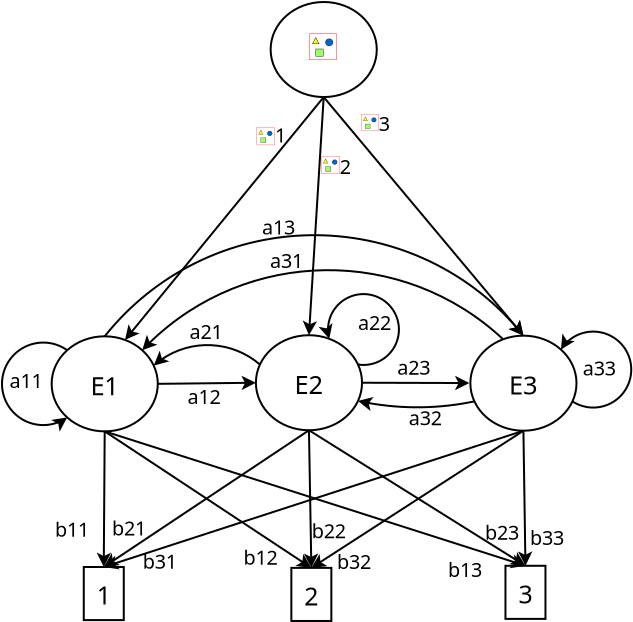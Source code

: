 <?xml version="1.0" encoding="UTF-8"?>
<dia:diagram xmlns:dia="http://www.lysator.liu.se/~alla/dia/">
  <dia:layer name="Background" visible="true" active="true">
    <dia:object type="Flowchart - Ellipse" version="0" id="O0">
      <dia:attribute name="obj_pos">
        <dia:point val="18.387,8.741"/>
      </dia:attribute>
      <dia:attribute name="obj_bb">
        <dia:rectangle val="18.337,8.691;23.744,13.544"/>
      </dia:attribute>
      <dia:attribute name="elem_corner">
        <dia:point val="18.387,8.741"/>
      </dia:attribute>
      <dia:attribute name="elem_width">
        <dia:real val="5.307"/>
      </dia:attribute>
      <dia:attribute name="elem_height">
        <dia:real val="4.753"/>
      </dia:attribute>
      <dia:attribute name="border_width">
        <dia:real val="0.1"/>
      </dia:attribute>
      <dia:attribute name="show_background">
        <dia:boolean val="true"/>
      </dia:attribute>
      <dia:attribute name="padding">
        <dia:real val="0.354"/>
      </dia:attribute>
      <dia:attribute name="text">
        <dia:composite type="text">
          <dia:attribute name="string">
            <dia:string>#E1#</dia:string>
          </dia:attribute>
          <dia:attribute name="font">
            <dia:font family="sans" style="0" name="Helvetica"/>
          </dia:attribute>
          <dia:attribute name="height">
            <dia:real val="1.59"/>
          </dia:attribute>
          <dia:attribute name="pos">
            <dia:point val="21.04,11.505"/>
          </dia:attribute>
          <dia:attribute name="color">
            <dia:color val="#000000"/>
          </dia:attribute>
          <dia:attribute name="alignment">
            <dia:enum val="1"/>
          </dia:attribute>
        </dia:composite>
      </dia:attribute>
    </dia:object>
    <dia:object type="Flowchart - Ellipse" version="0" id="O1">
      <dia:attribute name="obj_pos">
        <dia:point val="28.6,8.686"/>
      </dia:attribute>
      <dia:attribute name="obj_bb">
        <dia:rectangle val="28.55,8.636;33.957,13.489"/>
      </dia:attribute>
      <dia:attribute name="elem_corner">
        <dia:point val="28.6,8.686"/>
      </dia:attribute>
      <dia:attribute name="elem_width">
        <dia:real val="5.307"/>
      </dia:attribute>
      <dia:attribute name="elem_height">
        <dia:real val="4.753"/>
      </dia:attribute>
      <dia:attribute name="border_width">
        <dia:real val="0.1"/>
      </dia:attribute>
      <dia:attribute name="show_background">
        <dia:boolean val="true"/>
      </dia:attribute>
      <dia:attribute name="padding">
        <dia:real val="0.354"/>
      </dia:attribute>
      <dia:attribute name="text">
        <dia:composite type="text">
          <dia:attribute name="string">
            <dia:string>#E2#</dia:string>
          </dia:attribute>
          <dia:attribute name="font">
            <dia:font family="sans" style="0" name="Helvetica"/>
          </dia:attribute>
          <dia:attribute name="height">
            <dia:real val="1.59"/>
          </dia:attribute>
          <dia:attribute name="pos">
            <dia:point val="31.253,11.45"/>
          </dia:attribute>
          <dia:attribute name="color">
            <dia:color val="#000000"/>
          </dia:attribute>
          <dia:attribute name="alignment">
            <dia:enum val="1"/>
          </dia:attribute>
        </dia:composite>
      </dia:attribute>
    </dia:object>
    <dia:object type="Flowchart - Ellipse" version="0" id="O2">
      <dia:attribute name="obj_pos">
        <dia:point val="39.323,8.709"/>
      </dia:attribute>
      <dia:attribute name="obj_bb">
        <dia:rectangle val="39.273,8.659;44.68,13.512"/>
      </dia:attribute>
      <dia:attribute name="elem_corner">
        <dia:point val="39.323,8.709"/>
      </dia:attribute>
      <dia:attribute name="elem_width">
        <dia:real val="5.307"/>
      </dia:attribute>
      <dia:attribute name="elem_height">
        <dia:real val="4.753"/>
      </dia:attribute>
      <dia:attribute name="border_width">
        <dia:real val="0.1"/>
      </dia:attribute>
      <dia:attribute name="show_background">
        <dia:boolean val="true"/>
      </dia:attribute>
      <dia:attribute name="padding">
        <dia:real val="0.354"/>
      </dia:attribute>
      <dia:attribute name="text">
        <dia:composite type="text">
          <dia:attribute name="string">
            <dia:string>#E3#</dia:string>
          </dia:attribute>
          <dia:attribute name="font">
            <dia:font family="sans" style="0" name="Helvetica"/>
          </dia:attribute>
          <dia:attribute name="height">
            <dia:real val="1.59"/>
          </dia:attribute>
          <dia:attribute name="pos">
            <dia:point val="41.976,11.473"/>
          </dia:attribute>
          <dia:attribute name="color">
            <dia:color val="#000000"/>
          </dia:attribute>
          <dia:attribute name="alignment">
            <dia:enum val="1"/>
          </dia:attribute>
        </dia:composite>
      </dia:attribute>
    </dia:object>
    <dia:object type="Standard - Line" version="0" id="O3">
      <dia:attribute name="obj_pos">
        <dia:point val="23.694,11.118"/>
      </dia:attribute>
      <dia:attribute name="obj_bb">
        <dia:rectangle val="23.643,10.708;28.712,11.431"/>
      </dia:attribute>
      <dia:attribute name="conn_endpoints">
        <dia:point val="23.694,11.118"/>
        <dia:point val="28.6,11.063"/>
      </dia:attribute>
      <dia:attribute name="numcp">
        <dia:int val="1"/>
      </dia:attribute>
      <dia:attribute name="end_arrow">
        <dia:enum val="22"/>
      </dia:attribute>
      <dia:attribute name="end_arrow_length">
        <dia:real val="0.5"/>
      </dia:attribute>
      <dia:attribute name="end_arrow_width">
        <dia:real val="0.5"/>
      </dia:attribute>
      <dia:connections>
        <dia:connection handle="0" to="O0" connection="0"/>
        <dia:connection handle="1" to="O1" connection="8"/>
      </dia:connections>
    </dia:object>
    <dia:object type="Standard - Line" version="0" id="O4">
      <dia:attribute name="obj_pos">
        <dia:point val="33.907,11.063"/>
      </dia:attribute>
      <dia:attribute name="obj_bb">
        <dia:rectangle val="33.857,10.714;39.385,11.438"/>
      </dia:attribute>
      <dia:attribute name="conn_endpoints">
        <dia:point val="33.907,11.063"/>
        <dia:point val="39.273,11.078"/>
      </dia:attribute>
      <dia:attribute name="numcp">
        <dia:int val="1"/>
      </dia:attribute>
      <dia:attribute name="end_arrow">
        <dia:enum val="22"/>
      </dia:attribute>
      <dia:attribute name="end_arrow_length">
        <dia:real val="0.5"/>
      </dia:attribute>
      <dia:attribute name="end_arrow_width">
        <dia:real val="0.5"/>
      </dia:attribute>
      <dia:connections>
        <dia:connection handle="0" to="O1" connection="0"/>
        <dia:connection handle="1" to="O2" connection="16"/>
      </dia:connections>
    </dia:object>
    <dia:object type="Standard - Arc" version="0" id="O5">
      <dia:attribute name="obj_pos">
        <dia:point val="19.164,9.437"/>
      </dia:attribute>
      <dia:attribute name="obj_bb">
        <dia:rectangle val="15.855,9.005;19.214,13.513"/>
      </dia:attribute>
      <dia:attribute name="conn_endpoints">
        <dia:point val="19.164,9.437"/>
        <dia:point val="19.164,12.798"/>
      </dia:attribute>
      <dia:attribute name="curve_distance">
        <dia:real val="3.259"/>
      </dia:attribute>
      <dia:attribute name="end_arrow">
        <dia:enum val="22"/>
      </dia:attribute>
      <dia:attribute name="end_arrow_length">
        <dia:real val="0.5"/>
      </dia:attribute>
      <dia:attribute name="end_arrow_width">
        <dia:real val="0.5"/>
      </dia:attribute>
      <dia:connections>
        <dia:connection handle="0" to="O0" connection="6"/>
        <dia:connection handle="1" to="O0" connection="10"/>
      </dia:connections>
    </dia:object>
    <dia:object type="Standard - Arc" version="0" id="O6">
      <dia:attribute name="obj_pos">
        <dia:point val="33.705,10.153"/>
      </dia:attribute>
      <dia:attribute name="obj_bb">
        <dia:rectangle val="31.73,6.581;35.801,10.225"/>
      </dia:attribute>
      <dia:attribute name="conn_endpoints">
        <dia:point val="33.705,10.153"/>
        <dia:point val="32.269,8.867"/>
      </dia:attribute>
      <dia:attribute name="curve_distance">
        <dia:real val="3.259"/>
      </dia:attribute>
      <dia:attribute name="end_arrow">
        <dia:enum val="22"/>
      </dia:attribute>
      <dia:attribute name="end_arrow_length">
        <dia:real val="0.5"/>
      </dia:attribute>
      <dia:attribute name="end_arrow_width">
        <dia:real val="0.5"/>
      </dia:attribute>
      <dia:connections>
        <dia:connection handle="0" to="O1" connection="1"/>
        <dia:connection handle="1" to="O1" connection="3"/>
      </dia:connections>
    </dia:object>
    <dia:object type="Standard - Arc" version="0" id="O7">
      <dia:attribute name="obj_pos">
        <dia:point val="44.428,11.995"/>
      </dia:attribute>
      <dia:attribute name="obj_bb">
        <dia:rectangle val="43.793,8.456;47.417,12.355"/>
      </dia:attribute>
      <dia:attribute name="conn_endpoints">
        <dia:point val="44.428,11.995"/>
        <dia:point val="43.853,9.405"/>
      </dia:attribute>
      <dia:attribute name="curve_distance">
        <dia:real val="3.259"/>
      </dia:attribute>
      <dia:attribute name="end_arrow">
        <dia:enum val="22"/>
      </dia:attribute>
      <dia:attribute name="end_arrow_length">
        <dia:real val="0.5"/>
      </dia:attribute>
      <dia:attribute name="end_arrow_width">
        <dia:real val="0.5"/>
      </dia:attribute>
      <dia:connections>
        <dia:connection handle="0" to="O2" connection="15"/>
        <dia:connection handle="1" to="O2" connection="2"/>
      </dia:connections>
    </dia:object>
    <dia:object type="Flowchart - Box" version="0" id="O8">
      <dia:attribute name="obj_pos">
        <dia:point val="19.993,20.276"/>
      </dia:attribute>
      <dia:attribute name="obj_bb">
        <dia:rectangle val="19.943,20.226;22.043,22.98"/>
      </dia:attribute>
      <dia:attribute name="elem_corner">
        <dia:point val="19.993,20.276"/>
      </dia:attribute>
      <dia:attribute name="elem_width">
        <dia:real val="2"/>
      </dia:attribute>
      <dia:attribute name="elem_height">
        <dia:real val="2.655"/>
      </dia:attribute>
      <dia:attribute name="border_width">
        <dia:real val="0.1"/>
      </dia:attribute>
      <dia:attribute name="show_background">
        <dia:boolean val="true"/>
      </dia:attribute>
      <dia:attribute name="padding">
        <dia:real val="0.5"/>
      </dia:attribute>
      <dia:attribute name="text">
        <dia:composite type="text">
          <dia:attribute name="string">
            <dia:string>#1#</dia:string>
          </dia:attribute>
          <dia:attribute name="font">
            <dia:font family="sans" style="0" name="Helvetica"/>
          </dia:attribute>
          <dia:attribute name="height">
            <dia:real val="1.555"/>
          </dia:attribute>
          <dia:attribute name="pos">
            <dia:point val="20.993,21.98"/>
          </dia:attribute>
          <dia:attribute name="color">
            <dia:color val="#000000"/>
          </dia:attribute>
          <dia:attribute name="alignment">
            <dia:enum val="1"/>
          </dia:attribute>
        </dia:composite>
      </dia:attribute>
    </dia:object>
    <dia:object type="Flowchart - Box" version="0" id="O9">
      <dia:attribute name="obj_pos">
        <dia:point val="30.373,20.32"/>
      </dia:attribute>
      <dia:attribute name="obj_bb">
        <dia:rectangle val="30.323,20.27;32.423,23.026"/>
      </dia:attribute>
      <dia:attribute name="elem_corner">
        <dia:point val="30.373,20.32"/>
      </dia:attribute>
      <dia:attribute name="elem_width">
        <dia:real val="2"/>
      </dia:attribute>
      <dia:attribute name="elem_height">
        <dia:real val="2.655"/>
      </dia:attribute>
      <dia:attribute name="border_width">
        <dia:real val="0.1"/>
      </dia:attribute>
      <dia:attribute name="show_background">
        <dia:boolean val="true"/>
      </dia:attribute>
      <dia:attribute name="padding">
        <dia:real val="0.5"/>
      </dia:attribute>
      <dia:attribute name="text">
        <dia:composite type="text">
          <dia:attribute name="string">
            <dia:string>#2#</dia:string>
          </dia:attribute>
          <dia:attribute name="font">
            <dia:font family="sans" style="0" name="Helvetica"/>
          </dia:attribute>
          <dia:attribute name="height">
            <dia:real val="1.555"/>
          </dia:attribute>
          <dia:attribute name="pos">
            <dia:point val="31.373,22.026"/>
          </dia:attribute>
          <dia:attribute name="color">
            <dia:color val="#000000"/>
          </dia:attribute>
          <dia:attribute name="alignment">
            <dia:enum val="1"/>
          </dia:attribute>
        </dia:composite>
      </dia:attribute>
    </dia:object>
    <dia:object type="Flowchart - Box" version="0" id="O10">
      <dia:attribute name="obj_pos">
        <dia:point val="41.078,20.215"/>
      </dia:attribute>
      <dia:attribute name="obj_bb">
        <dia:rectangle val="41.028,20.166;43.128,22.921"/>
      </dia:attribute>
      <dia:attribute name="elem_corner">
        <dia:point val="41.078,20.215"/>
      </dia:attribute>
      <dia:attribute name="elem_width">
        <dia:real val="2"/>
      </dia:attribute>
      <dia:attribute name="elem_height">
        <dia:real val="2.655"/>
      </dia:attribute>
      <dia:attribute name="border_width">
        <dia:real val="0.1"/>
      </dia:attribute>
      <dia:attribute name="show_background">
        <dia:boolean val="true"/>
      </dia:attribute>
      <dia:attribute name="padding">
        <dia:real val="0.5"/>
      </dia:attribute>
      <dia:attribute name="text">
        <dia:composite type="text">
          <dia:attribute name="string">
            <dia:string>#3#</dia:string>
          </dia:attribute>
          <dia:attribute name="font">
            <dia:font family="sans" style="0" name="Helvetica"/>
          </dia:attribute>
          <dia:attribute name="height">
            <dia:real val="1.555"/>
          </dia:attribute>
          <dia:attribute name="pos">
            <dia:point val="42.078,21.921"/>
          </dia:attribute>
          <dia:attribute name="color">
            <dia:color val="#000000"/>
          </dia:attribute>
          <dia:attribute name="alignment">
            <dia:enum val="1"/>
          </dia:attribute>
        </dia:composite>
      </dia:attribute>
    </dia:object>
    <dia:object type="Flowchart - Ellipse" version="0" id="O11">
      <dia:attribute name="obj_pos">
        <dia:point val="29.337,-7.974"/>
      </dia:attribute>
      <dia:attribute name="obj_bb">
        <dia:rectangle val="29.287,-8.024;34.694,-3.17"/>
      </dia:attribute>
      <dia:attribute name="elem_corner">
        <dia:point val="29.337,-7.974"/>
      </dia:attribute>
      <dia:attribute name="elem_width">
        <dia:real val="5.307"/>
      </dia:attribute>
      <dia:attribute name="elem_height">
        <dia:real val="4.753"/>
      </dia:attribute>
      <dia:attribute name="border_width">
        <dia:real val="0.1"/>
      </dia:attribute>
      <dia:attribute name="show_background">
        <dia:boolean val="true"/>
      </dia:attribute>
      <dia:attribute name="padding">
        <dia:real val="0.354"/>
      </dia:attribute>
      <dia:attribute name="text">
        <dia:composite type="text">
          <dia:attribute name="string">
            <dia:string>##</dia:string>
          </dia:attribute>
          <dia:attribute name="font">
            <dia:font family="sans" style="0" name="Helvetica"/>
          </dia:attribute>
          <dia:attribute name="height">
            <dia:real val="1.59"/>
          </dia:attribute>
          <dia:attribute name="pos">
            <dia:point val="31.99,-5.21"/>
          </dia:attribute>
          <dia:attribute name="color">
            <dia:color val="#000000"/>
          </dia:attribute>
          <dia:attribute name="alignment">
            <dia:enum val="1"/>
          </dia:attribute>
        </dia:composite>
      </dia:attribute>
    </dia:object>
    <dia:object type="Standard - Line" version="0" id="O12">
      <dia:attribute name="obj_pos">
        <dia:point val="31.99,-3.22"/>
      </dia:attribute>
      <dia:attribute name="obj_bb">
        <dia:rectangle val="21.985,-3.291;32.061,9.008"/>
      </dia:attribute>
      <dia:attribute name="conn_endpoints">
        <dia:point val="31.99,-3.22"/>
        <dia:point val="22.056,8.922"/>
      </dia:attribute>
      <dia:attribute name="numcp">
        <dia:int val="1"/>
      </dia:attribute>
      <dia:attribute name="end_arrow">
        <dia:enum val="22"/>
      </dia:attribute>
      <dia:attribute name="end_arrow_length">
        <dia:real val="0.5"/>
      </dia:attribute>
      <dia:attribute name="end_arrow_width">
        <dia:real val="0.5"/>
      </dia:attribute>
      <dia:connections>
        <dia:connection handle="0" to="O11" connection="12"/>
        <dia:connection handle="1" to="O0" connection="3"/>
      </dia:connections>
    </dia:object>
    <dia:object type="Standard - Line" version="0" id="O13">
      <dia:attribute name="obj_pos">
        <dia:point val="21.04,13.494"/>
      </dia:attribute>
      <dia:attribute name="obj_bb">
        <dia:rectangle val="20.636,13.444;21.359,20.387"/>
      </dia:attribute>
      <dia:attribute name="conn_endpoints">
        <dia:point val="21.04,13.494"/>
        <dia:point val="20.993,20.276"/>
      </dia:attribute>
      <dia:attribute name="numcp">
        <dia:int val="1"/>
      </dia:attribute>
      <dia:attribute name="end_arrow">
        <dia:enum val="22"/>
      </dia:attribute>
      <dia:attribute name="end_arrow_length">
        <dia:real val="0.5"/>
      </dia:attribute>
      <dia:attribute name="end_arrow_width">
        <dia:real val="0.5"/>
      </dia:attribute>
      <dia:connections>
        <dia:connection handle="0" to="O0" connection="12"/>
        <dia:connection handle="1" to="O8" connection="2"/>
      </dia:connections>
    </dia:object>
    <dia:object type="Standard - Line" version="0" id="O14">
      <dia:attribute name="obj_pos">
        <dia:point val="21.04,13.494"/>
      </dia:attribute>
      <dia:attribute name="obj_bb">
        <dia:rectangle val="20.971,13.425;31.466,20.39"/>
      </dia:attribute>
      <dia:attribute name="conn_endpoints">
        <dia:point val="21.04,13.494"/>
        <dia:point val="31.373,20.32"/>
      </dia:attribute>
      <dia:attribute name="numcp">
        <dia:int val="1"/>
      </dia:attribute>
      <dia:attribute name="end_arrow">
        <dia:enum val="22"/>
      </dia:attribute>
      <dia:attribute name="end_arrow_length">
        <dia:real val="0.5"/>
      </dia:attribute>
      <dia:attribute name="end_arrow_width">
        <dia:real val="0.5"/>
      </dia:attribute>
      <dia:connections>
        <dia:connection handle="0" to="O0" connection="12"/>
        <dia:connection handle="1" to="O9" connection="2"/>
      </dia:connections>
    </dia:object>
    <dia:object type="Standard - Line" version="0" id="O15">
      <dia:attribute name="obj_pos">
        <dia:point val="21.04,13.494"/>
      </dia:attribute>
      <dia:attribute name="obj_bb">
        <dia:rectangle val="20.978,13.432;42.184,20.374"/>
      </dia:attribute>
      <dia:attribute name="conn_endpoints">
        <dia:point val="21.04,13.494"/>
        <dia:point val="42.078,20.215"/>
      </dia:attribute>
      <dia:attribute name="numcp">
        <dia:int val="1"/>
      </dia:attribute>
      <dia:attribute name="end_arrow">
        <dia:enum val="22"/>
      </dia:attribute>
      <dia:attribute name="end_arrow_length">
        <dia:real val="0.5"/>
      </dia:attribute>
      <dia:attribute name="end_arrow_width">
        <dia:real val="0.5"/>
      </dia:attribute>
      <dia:connections>
        <dia:connection handle="0" to="O0" connection="12"/>
        <dia:connection handle="1" to="O10" connection="2"/>
      </dia:connections>
    </dia:object>
    <dia:object type="Standard - Text" version="1" id="O16">
      <dia:attribute name="obj_pos">
        <dia:point val="18.551,18.769"/>
      </dia:attribute>
      <dia:attribute name="obj_bb">
        <dia:rectangle val="18.551,17.849;20.438,19.004"/>
      </dia:attribute>
      <dia:attribute name="text">
        <dia:composite type="text">
          <dia:attribute name="string">
            <dia:string>#b11#</dia:string>
          </dia:attribute>
          <dia:attribute name="font">
            <dia:font family="sans" style="0" name="Helvetica"/>
          </dia:attribute>
          <dia:attribute name="height">
            <dia:real val="1.238"/>
          </dia:attribute>
          <dia:attribute name="pos">
            <dia:point val="18.551,18.769"/>
          </dia:attribute>
          <dia:attribute name="color">
            <dia:color val="#000000"/>
          </dia:attribute>
          <dia:attribute name="alignment">
            <dia:enum val="0"/>
          </dia:attribute>
        </dia:composite>
      </dia:attribute>
      <dia:attribute name="valign">
        <dia:enum val="3"/>
      </dia:attribute>
    </dia:object>
    <dia:object type="Standard - Line" version="0" id="O17">
      <dia:attribute name="obj_pos">
        <dia:point val="31.99,-3.22"/>
      </dia:attribute>
      <dia:attribute name="obj_bb">
        <dia:rectangle val="30.93,-3.273;32.043,8.798"/>
      </dia:attribute>
      <dia:attribute name="conn_endpoints">
        <dia:point val="31.99,-3.22"/>
        <dia:point val="31.253,8.686"/>
      </dia:attribute>
      <dia:attribute name="numcp">
        <dia:int val="1"/>
      </dia:attribute>
      <dia:attribute name="end_arrow">
        <dia:enum val="22"/>
      </dia:attribute>
      <dia:attribute name="end_arrow_length">
        <dia:real val="0.5"/>
      </dia:attribute>
      <dia:attribute name="end_arrow_width">
        <dia:real val="0.5"/>
      </dia:attribute>
      <dia:connections>
        <dia:connection handle="0" to="O11" connection="12"/>
        <dia:connection handle="1" to="O1" connection="4"/>
      </dia:connections>
    </dia:object>
    <dia:object type="Standard - Line" version="0" id="O18">
      <dia:attribute name="obj_pos">
        <dia:point val="31.99,-3.22"/>
      </dia:attribute>
      <dia:attribute name="obj_bb">
        <dia:rectangle val="31.92,-3.291;42.048,8.795"/>
      </dia:attribute>
      <dia:attribute name="conn_endpoints">
        <dia:point val="31.99,-3.22"/>
        <dia:point val="41.976,8.709"/>
      </dia:attribute>
      <dia:attribute name="numcp">
        <dia:int val="1"/>
      </dia:attribute>
      <dia:attribute name="end_arrow">
        <dia:enum val="22"/>
      </dia:attribute>
      <dia:attribute name="end_arrow_length">
        <dia:real val="0.5"/>
      </dia:attribute>
      <dia:attribute name="end_arrow_width">
        <dia:real val="0.5"/>
      </dia:attribute>
      <dia:connections>
        <dia:connection handle="0" to="O11" connection="12"/>
        <dia:connection handle="1" to="O2" connection="4"/>
      </dia:connections>
    </dia:object>
    <dia:object type="Standard - Line" version="0" id="O19">
      <dia:attribute name="obj_pos">
        <dia:point val="31.253,13.439"/>
      </dia:attribute>
      <dia:attribute name="obj_bb">
        <dia:rectangle val="20.9,13.37;31.323,20.345"/>
      </dia:attribute>
      <dia:attribute name="conn_endpoints">
        <dia:point val="31.253,13.439"/>
        <dia:point val="20.993,20.276"/>
      </dia:attribute>
      <dia:attribute name="numcp">
        <dia:int val="1"/>
      </dia:attribute>
      <dia:attribute name="end_arrow">
        <dia:enum val="22"/>
      </dia:attribute>
      <dia:attribute name="end_arrow_length">
        <dia:real val="0.5"/>
      </dia:attribute>
      <dia:attribute name="end_arrow_width">
        <dia:real val="0.5"/>
      </dia:attribute>
      <dia:connections>
        <dia:connection handle="0" to="O1" connection="12"/>
        <dia:connection handle="1" to="O8" connection="2"/>
      </dia:connections>
    </dia:object>
    <dia:object type="Standard - Line" version="0" id="O20">
      <dia:attribute name="obj_pos">
        <dia:point val="31.253,13.439"/>
      </dia:attribute>
      <dia:attribute name="obj_bb">
        <dia:rectangle val="31.001,13.389;31.724,20.432"/>
      </dia:attribute>
      <dia:attribute name="conn_endpoints">
        <dia:point val="31.253,13.439"/>
        <dia:point val="31.373,20.32"/>
      </dia:attribute>
      <dia:attribute name="numcp">
        <dia:int val="1"/>
      </dia:attribute>
      <dia:attribute name="end_arrow">
        <dia:enum val="22"/>
      </dia:attribute>
      <dia:attribute name="end_arrow_length">
        <dia:real val="0.5"/>
      </dia:attribute>
      <dia:attribute name="end_arrow_width">
        <dia:real val="0.5"/>
      </dia:attribute>
      <dia:connections>
        <dia:connection handle="0" to="O1" connection="12"/>
        <dia:connection handle="1" to="O9" connection="2"/>
      </dia:connections>
    </dia:object>
    <dia:object type="Standard - Line" version="0" id="O21">
      <dia:attribute name="obj_pos">
        <dia:point val="31.253,13.439"/>
      </dia:attribute>
      <dia:attribute name="obj_bb">
        <dia:rectangle val="31.184,13.37;42.173,20.284"/>
      </dia:attribute>
      <dia:attribute name="conn_endpoints">
        <dia:point val="31.253,13.439"/>
        <dia:point val="42.078,20.215"/>
      </dia:attribute>
      <dia:attribute name="numcp">
        <dia:int val="1"/>
      </dia:attribute>
      <dia:attribute name="end_arrow">
        <dia:enum val="22"/>
      </dia:attribute>
      <dia:attribute name="end_arrow_length">
        <dia:real val="0.5"/>
      </dia:attribute>
      <dia:attribute name="end_arrow_width">
        <dia:real val="0.5"/>
      </dia:attribute>
      <dia:connections>
        <dia:connection handle="0" to="O1" connection="12"/>
        <dia:connection handle="1" to="O10" connection="2"/>
      </dia:connections>
    </dia:object>
    <dia:object type="Standard - Line" version="0" id="O22">
      <dia:attribute name="obj_pos">
        <dia:point val="41.976,13.462"/>
      </dia:attribute>
      <dia:attribute name="obj_bb">
        <dia:rectangle val="41.707,13.412;42.431,20.327"/>
      </dia:attribute>
      <dia:attribute name="conn_endpoints">
        <dia:point val="41.976,13.462"/>
        <dia:point val="42.078,20.215"/>
      </dia:attribute>
      <dia:attribute name="numcp">
        <dia:int val="1"/>
      </dia:attribute>
      <dia:attribute name="end_arrow">
        <dia:enum val="22"/>
      </dia:attribute>
      <dia:attribute name="end_arrow_length">
        <dia:real val="0.5"/>
      </dia:attribute>
      <dia:attribute name="end_arrow_width">
        <dia:real val="0.5"/>
      </dia:attribute>
      <dia:connections>
        <dia:connection handle="0" to="O2" connection="12"/>
        <dia:connection handle="1" to="O10" connection="2"/>
      </dia:connections>
    </dia:object>
    <dia:object type="Standard - Line" version="0" id="O23">
      <dia:attribute name="obj_pos">
        <dia:point val="41.976,13.462"/>
      </dia:attribute>
      <dia:attribute name="obj_bb">
        <dia:rectangle val="31.279,13.393;42.045,20.39"/>
      </dia:attribute>
      <dia:attribute name="conn_endpoints">
        <dia:point val="41.976,13.462"/>
        <dia:point val="31.373,20.32"/>
      </dia:attribute>
      <dia:attribute name="numcp">
        <dia:int val="1"/>
      </dia:attribute>
      <dia:attribute name="end_arrow">
        <dia:enum val="22"/>
      </dia:attribute>
      <dia:attribute name="end_arrow_length">
        <dia:real val="0.5"/>
      </dia:attribute>
      <dia:attribute name="end_arrow_width">
        <dia:real val="0.5"/>
      </dia:attribute>
      <dia:connections>
        <dia:connection handle="0" to="O2" connection="12"/>
        <dia:connection handle="1" to="O9" connection="2"/>
      </dia:connections>
    </dia:object>
    <dia:object type="Standard - Line" version="0" id="O24">
      <dia:attribute name="obj_pos">
        <dia:point val="41.976,13.462"/>
      </dia:attribute>
      <dia:attribute name="obj_bb">
        <dia:rectangle val="20.887,13.399;42.039,20.431"/>
      </dia:attribute>
      <dia:attribute name="conn_endpoints">
        <dia:point val="41.976,13.462"/>
        <dia:point val="20.993,20.276"/>
      </dia:attribute>
      <dia:attribute name="numcp">
        <dia:int val="1"/>
      </dia:attribute>
      <dia:attribute name="end_arrow">
        <dia:enum val="22"/>
      </dia:attribute>
      <dia:attribute name="end_arrow_length">
        <dia:real val="0.5"/>
      </dia:attribute>
      <dia:attribute name="end_arrow_width">
        <dia:real val="0.5"/>
      </dia:attribute>
      <dia:connections>
        <dia:connection handle="0" to="O2" connection="12"/>
        <dia:connection handle="1" to="O8" connection="2"/>
      </dia:connections>
    </dia:object>
    <dia:object type="Standard - Arc" version="0" id="O25">
      <dia:attribute name="obj_pos">
        <dia:point val="21.04,8.741"/>
      </dia:attribute>
      <dia:attribute name="obj_bb">
        <dia:rectangle val="20.99,3.635;42.026,8.791"/>
      </dia:attribute>
      <dia:attribute name="conn_endpoints">
        <dia:point val="21.04,8.741"/>
        <dia:point val="41.976,8.709"/>
      </dia:attribute>
      <dia:attribute name="curve_distance">
        <dia:real val="-5.04"/>
      </dia:attribute>
      <dia:attribute name="end_arrow">
        <dia:enum val="22"/>
      </dia:attribute>
      <dia:attribute name="end_arrow_length">
        <dia:real val="0.5"/>
      </dia:attribute>
      <dia:attribute name="end_arrow_width">
        <dia:real val="0.5"/>
      </dia:attribute>
      <dia:connections>
        <dia:connection handle="0" to="O0" connection="4"/>
        <dia:connection handle="1" to="O2" connection="4"/>
      </dia:connections>
    </dia:object>
    <dia:object type="Standard - Arc" version="0" id="O26">
      <dia:attribute name="obj_pos">
        <dia:point val="28.802,10.153"/>
      </dia:attribute>
      <dia:attribute name="obj_bb">
        <dia:rectangle val="23.441,9.131;28.852,10.259"/>
      </dia:attribute>
      <dia:attribute name="conn_endpoints">
        <dia:point val="28.802,10.153"/>
        <dia:point val="23.492,10.208"/>
      </dia:attribute>
      <dia:attribute name="curve_distance">
        <dia:real val="1"/>
      </dia:attribute>
      <dia:attribute name="end_arrow">
        <dia:enum val="22"/>
      </dia:attribute>
      <dia:attribute name="end_arrow_length">
        <dia:real val="0.5"/>
      </dia:attribute>
      <dia:attribute name="end_arrow_width">
        <dia:real val="0.5"/>
      </dia:attribute>
      <dia:connections>
        <dia:connection handle="0" to="O1" connection="7"/>
        <dia:connection handle="1" to="O0" connection="1"/>
      </dia:connections>
    </dia:object>
    <dia:object type="Standard - Arc" version="0" id="O27">
      <dia:attribute name="obj_pos">
        <dia:point val="39.525,11.995"/>
      </dia:attribute>
      <dia:attribute name="obj_bb">
        <dia:rectangle val="33.655,11.773;39.575,12.48"/>
      </dia:attribute>
      <dia:attribute name="conn_endpoints">
        <dia:point val="39.525,11.995"/>
        <dia:point val="33.705,11.972"/>
      </dia:attribute>
      <dia:attribute name="curve_distance">
        <dia:real val="-0.308"/>
      </dia:attribute>
      <dia:attribute name="end_arrow">
        <dia:enum val="22"/>
      </dia:attribute>
      <dia:attribute name="end_arrow_length">
        <dia:real val="0.5"/>
      </dia:attribute>
      <dia:attribute name="end_arrow_width">
        <dia:real val="0.5"/>
      </dia:attribute>
      <dia:connections>
        <dia:connection handle="0" to="O2" connection="9"/>
        <dia:connection handle="1" to="O1" connection="15"/>
      </dia:connections>
    </dia:object>
    <dia:object type="Standard - Text" version="1" id="O28">
      <dia:attribute name="obj_pos">
        <dia:point val="38.205,20.777"/>
      </dia:attribute>
      <dia:attribute name="obj_bb">
        <dia:rectangle val="38.205,19.858;40.093,21.012"/>
      </dia:attribute>
      <dia:attribute name="text">
        <dia:composite type="text">
          <dia:attribute name="string">
            <dia:string>#b13#</dia:string>
          </dia:attribute>
          <dia:attribute name="font">
            <dia:font family="sans" style="0" name="Helvetica"/>
          </dia:attribute>
          <dia:attribute name="height">
            <dia:real val="1.238"/>
          </dia:attribute>
          <dia:attribute name="pos">
            <dia:point val="38.205,20.777"/>
          </dia:attribute>
          <dia:attribute name="color">
            <dia:color val="#000000"/>
          </dia:attribute>
          <dia:attribute name="alignment">
            <dia:enum val="0"/>
          </dia:attribute>
        </dia:composite>
      </dia:attribute>
      <dia:attribute name="valign">
        <dia:enum val="3"/>
      </dia:attribute>
    </dia:object>
    <dia:object type="Standard - Text" version="1" id="O29">
      <dia:attribute name="obj_pos">
        <dia:point val="21.405,18.703"/>
      </dia:attribute>
      <dia:attribute name="obj_bb">
        <dia:rectangle val="21.405,17.782;23.293,18.938"/>
      </dia:attribute>
      <dia:attribute name="text">
        <dia:composite type="text">
          <dia:attribute name="string">
            <dia:string>#b21#</dia:string>
          </dia:attribute>
          <dia:attribute name="font">
            <dia:font family="sans" style="0" name="Helvetica"/>
          </dia:attribute>
          <dia:attribute name="height">
            <dia:real val="1.238"/>
          </dia:attribute>
          <dia:attribute name="pos">
            <dia:point val="21.405,18.703"/>
          </dia:attribute>
          <dia:attribute name="color">
            <dia:color val="#000000"/>
          </dia:attribute>
          <dia:attribute name="alignment">
            <dia:enum val="0"/>
          </dia:attribute>
        </dia:composite>
      </dia:attribute>
      <dia:attribute name="valign">
        <dia:enum val="3"/>
      </dia:attribute>
    </dia:object>
    <dia:object type="Standard - Text" version="1" id="O30">
      <dia:attribute name="obj_pos">
        <dia:point val="42.305,19.177"/>
      </dia:attribute>
      <dia:attribute name="obj_bb">
        <dia:rectangle val="42.305,18.258;44.193,19.413"/>
      </dia:attribute>
      <dia:attribute name="text">
        <dia:composite type="text">
          <dia:attribute name="string">
            <dia:string>#b33#</dia:string>
          </dia:attribute>
          <dia:attribute name="font">
            <dia:font family="sans" style="0" name="Helvetica"/>
          </dia:attribute>
          <dia:attribute name="height">
            <dia:real val="1.238"/>
          </dia:attribute>
          <dia:attribute name="pos">
            <dia:point val="42.305,19.177"/>
          </dia:attribute>
          <dia:attribute name="color">
            <dia:color val="#000000"/>
          </dia:attribute>
          <dia:attribute name="alignment">
            <dia:enum val="0"/>
          </dia:attribute>
        </dia:composite>
      </dia:attribute>
      <dia:attribute name="valign">
        <dia:enum val="3"/>
      </dia:attribute>
    </dia:object>
    <dia:object type="Standard - Text" version="1" id="O31">
      <dia:attribute name="obj_pos">
        <dia:point val="32.66,20.372"/>
      </dia:attribute>
      <dia:attribute name="obj_bb">
        <dia:rectangle val="32.66,19.453;34.547,20.608"/>
      </dia:attribute>
      <dia:attribute name="text">
        <dia:composite type="text">
          <dia:attribute name="string">
            <dia:string>#b32#</dia:string>
          </dia:attribute>
          <dia:attribute name="font">
            <dia:font family="sans" style="0" name="Helvetica"/>
          </dia:attribute>
          <dia:attribute name="height">
            <dia:real val="1.238"/>
          </dia:attribute>
          <dia:attribute name="pos">
            <dia:point val="32.66,20.372"/>
          </dia:attribute>
          <dia:attribute name="color">
            <dia:color val="#000000"/>
          </dia:attribute>
          <dia:attribute name="alignment">
            <dia:enum val="0"/>
          </dia:attribute>
        </dia:composite>
      </dia:attribute>
      <dia:attribute name="valign">
        <dia:enum val="3"/>
      </dia:attribute>
    </dia:object>
    <dia:object type="Standard - Text" version="1" id="O32">
      <dia:attribute name="obj_pos">
        <dia:point val="22.94,20.367"/>
      </dia:attribute>
      <dia:attribute name="obj_bb">
        <dia:rectangle val="22.94,19.448;24.828,20.602"/>
      </dia:attribute>
      <dia:attribute name="text">
        <dia:composite type="text">
          <dia:attribute name="string">
            <dia:string>#b31#</dia:string>
          </dia:attribute>
          <dia:attribute name="font">
            <dia:font family="sans" style="0" name="Helvetica"/>
          </dia:attribute>
          <dia:attribute name="height">
            <dia:real val="1.238"/>
          </dia:attribute>
          <dia:attribute name="pos">
            <dia:point val="22.94,20.367"/>
          </dia:attribute>
          <dia:attribute name="color">
            <dia:color val="#000000"/>
          </dia:attribute>
          <dia:attribute name="alignment">
            <dia:enum val="0"/>
          </dia:attribute>
        </dia:composite>
      </dia:attribute>
      <dia:attribute name="valign">
        <dia:enum val="3"/>
      </dia:attribute>
    </dia:object>
    <dia:object type="Standard - Text" version="1" id="O33">
      <dia:attribute name="obj_pos">
        <dia:point val="31.395,18.837"/>
      </dia:attribute>
      <dia:attribute name="obj_bb">
        <dia:rectangle val="31.395,17.918;33.282,19.073"/>
      </dia:attribute>
      <dia:attribute name="text">
        <dia:composite type="text">
          <dia:attribute name="string">
            <dia:string>#b22#</dia:string>
          </dia:attribute>
          <dia:attribute name="font">
            <dia:font family="sans" style="0" name="Helvetica"/>
          </dia:attribute>
          <dia:attribute name="height">
            <dia:real val="1.238"/>
          </dia:attribute>
          <dia:attribute name="pos">
            <dia:point val="31.395,18.837"/>
          </dia:attribute>
          <dia:attribute name="color">
            <dia:color val="#000000"/>
          </dia:attribute>
          <dia:attribute name="alignment">
            <dia:enum val="0"/>
          </dia:attribute>
        </dia:composite>
      </dia:attribute>
      <dia:attribute name="valign">
        <dia:enum val="3"/>
      </dia:attribute>
    </dia:object>
    <dia:object type="Standard - Text" version="1" id="O34">
      <dia:attribute name="obj_pos">
        <dia:point val="27.983,20.168"/>
      </dia:attribute>
      <dia:attribute name="obj_bb">
        <dia:rectangle val="27.983,19.247;29.87,20.402"/>
      </dia:attribute>
      <dia:attribute name="text">
        <dia:composite type="text">
          <dia:attribute name="string">
            <dia:string>#b12#</dia:string>
          </dia:attribute>
          <dia:attribute name="font">
            <dia:font family="sans" style="0" name="Helvetica"/>
          </dia:attribute>
          <dia:attribute name="height">
            <dia:real val="1.238"/>
          </dia:attribute>
          <dia:attribute name="pos">
            <dia:point val="27.983,20.168"/>
          </dia:attribute>
          <dia:attribute name="color">
            <dia:color val="#000000"/>
          </dia:attribute>
          <dia:attribute name="alignment">
            <dia:enum val="0"/>
          </dia:attribute>
        </dia:composite>
      </dia:attribute>
      <dia:attribute name="valign">
        <dia:enum val="3"/>
      </dia:attribute>
    </dia:object>
    <dia:object type="Standard - Text" version="1" id="O35">
      <dia:attribute name="obj_pos">
        <dia:point val="40.06,18.915"/>
      </dia:attribute>
      <dia:attribute name="obj_bb">
        <dia:rectangle val="40.06,17.995;41.948,19.15"/>
      </dia:attribute>
      <dia:attribute name="text">
        <dia:composite type="text">
          <dia:attribute name="string">
            <dia:string>#b23#</dia:string>
          </dia:attribute>
          <dia:attribute name="font">
            <dia:font family="sans" style="0" name="Helvetica"/>
          </dia:attribute>
          <dia:attribute name="height">
            <dia:real val="1.238"/>
          </dia:attribute>
          <dia:attribute name="pos">
            <dia:point val="40.06,18.915"/>
          </dia:attribute>
          <dia:attribute name="color">
            <dia:color val="#000000"/>
          </dia:attribute>
          <dia:attribute name="alignment">
            <dia:enum val="0"/>
          </dia:attribute>
        </dia:composite>
      </dia:attribute>
      <dia:attribute name="valign">
        <dia:enum val="3"/>
      </dia:attribute>
    </dia:object>
    <dia:object type="Standard - Text" version="1" id="O36">
      <dia:attribute name="obj_pos">
        <dia:point val="16.283,11.33"/>
      </dia:attribute>
      <dia:attribute name="obj_bb">
        <dia:rectangle val="16.283,10.41;18.15,11.565"/>
      </dia:attribute>
      <dia:attribute name="text">
        <dia:composite type="text">
          <dia:attribute name="string">
            <dia:string>#a11#</dia:string>
          </dia:attribute>
          <dia:attribute name="font">
            <dia:font family="sans" style="0" name="Helvetica"/>
          </dia:attribute>
          <dia:attribute name="height">
            <dia:real val="1.238"/>
          </dia:attribute>
          <dia:attribute name="pos">
            <dia:point val="16.283,11.33"/>
          </dia:attribute>
          <dia:attribute name="color">
            <dia:color val="#000000"/>
          </dia:attribute>
          <dia:attribute name="alignment">
            <dia:enum val="0"/>
          </dia:attribute>
        </dia:composite>
      </dia:attribute>
      <dia:attribute name="valign">
        <dia:enum val="3"/>
      </dia:attribute>
    </dia:object>
    <dia:object type="Standard - Text" version="1" id="O37">
      <dia:attribute name="obj_pos">
        <dia:point val="33.71,8.428"/>
      </dia:attribute>
      <dia:attribute name="obj_bb">
        <dia:rectangle val="33.71,7.508;35.578,8.662"/>
      </dia:attribute>
      <dia:attribute name="text">
        <dia:composite type="text">
          <dia:attribute name="string">
            <dia:string>#a22#</dia:string>
          </dia:attribute>
          <dia:attribute name="font">
            <dia:font family="sans" style="0" name="Helvetica"/>
          </dia:attribute>
          <dia:attribute name="height">
            <dia:real val="1.238"/>
          </dia:attribute>
          <dia:attribute name="pos">
            <dia:point val="33.71,8.428"/>
          </dia:attribute>
          <dia:attribute name="color">
            <dia:color val="#000000"/>
          </dia:attribute>
          <dia:attribute name="alignment">
            <dia:enum val="0"/>
          </dia:attribute>
        </dia:composite>
      </dia:attribute>
      <dia:attribute name="valign">
        <dia:enum val="3"/>
      </dia:attribute>
    </dia:object>
    <dia:object type="Standard - Text" version="1" id="O38">
      <dia:attribute name="obj_pos">
        <dia:point val="44.938,10.7"/>
      </dia:attribute>
      <dia:attribute name="obj_bb">
        <dia:rectangle val="44.938,9.78;46.805,10.935"/>
      </dia:attribute>
      <dia:attribute name="text">
        <dia:composite type="text">
          <dia:attribute name="string">
            <dia:string>#a33#</dia:string>
          </dia:attribute>
          <dia:attribute name="font">
            <dia:font family="sans" style="0" name="Helvetica"/>
          </dia:attribute>
          <dia:attribute name="height">
            <dia:real val="1.238"/>
          </dia:attribute>
          <dia:attribute name="pos">
            <dia:point val="44.938,10.7"/>
          </dia:attribute>
          <dia:attribute name="color">
            <dia:color val="#000000"/>
          </dia:attribute>
          <dia:attribute name="alignment">
            <dia:enum val="0"/>
          </dia:attribute>
        </dia:composite>
      </dia:attribute>
      <dia:attribute name="valign">
        <dia:enum val="3"/>
      </dia:attribute>
    </dia:object>
    <dia:object type="Standard - Text" version="1" id="O39">
      <dia:attribute name="obj_pos">
        <dia:point val="25.183,12.124"/>
      </dia:attribute>
      <dia:attribute name="obj_bb">
        <dia:rectangle val="25.183,11.204;27.05,12.359"/>
      </dia:attribute>
      <dia:attribute name="text">
        <dia:composite type="text">
          <dia:attribute name="string">
            <dia:string>#a12#</dia:string>
          </dia:attribute>
          <dia:attribute name="font">
            <dia:font family="sans" style="0" name="Helvetica"/>
          </dia:attribute>
          <dia:attribute name="height">
            <dia:real val="1.238"/>
          </dia:attribute>
          <dia:attribute name="pos">
            <dia:point val="25.183,12.124"/>
          </dia:attribute>
          <dia:attribute name="color">
            <dia:color val="#000000"/>
          </dia:attribute>
          <dia:attribute name="alignment">
            <dia:enum val="0"/>
          </dia:attribute>
        </dia:composite>
      </dia:attribute>
      <dia:attribute name="valign">
        <dia:enum val="3"/>
      </dia:attribute>
    </dia:object>
    <dia:object type="Standard - Text" version="1" id="O40">
      <dia:attribute name="obj_pos">
        <dia:point val="28.908,3.649"/>
      </dia:attribute>
      <dia:attribute name="obj_bb">
        <dia:rectangle val="28.908,2.729;30.775,3.884"/>
      </dia:attribute>
      <dia:attribute name="text">
        <dia:composite type="text">
          <dia:attribute name="string">
            <dia:string>#a13#</dia:string>
          </dia:attribute>
          <dia:attribute name="font">
            <dia:font family="sans" style="0" name="Helvetica"/>
          </dia:attribute>
          <dia:attribute name="height">
            <dia:real val="1.238"/>
          </dia:attribute>
          <dia:attribute name="pos">
            <dia:point val="28.908,3.649"/>
          </dia:attribute>
          <dia:attribute name="color">
            <dia:color val="#000000"/>
          </dia:attribute>
          <dia:attribute name="alignment">
            <dia:enum val="0"/>
          </dia:attribute>
        </dia:composite>
      </dia:attribute>
      <dia:attribute name="valign">
        <dia:enum val="3"/>
      </dia:attribute>
    </dia:object>
    <dia:object type="Standard - Text" version="1" id="O41">
      <dia:attribute name="obj_pos">
        <dia:point val="25.285,8.871"/>
      </dia:attribute>
      <dia:attribute name="obj_bb">
        <dia:rectangle val="25.285,7.951;27.153,9.106"/>
      </dia:attribute>
      <dia:attribute name="text">
        <dia:composite type="text">
          <dia:attribute name="string">
            <dia:string>#a21#</dia:string>
          </dia:attribute>
          <dia:attribute name="font">
            <dia:font family="sans" style="0" name="Helvetica"/>
          </dia:attribute>
          <dia:attribute name="height">
            <dia:real val="1.238"/>
          </dia:attribute>
          <dia:attribute name="pos">
            <dia:point val="25.285,8.871"/>
          </dia:attribute>
          <dia:attribute name="color">
            <dia:color val="#000000"/>
          </dia:attribute>
          <dia:attribute name="alignment">
            <dia:enum val="0"/>
          </dia:attribute>
        </dia:composite>
      </dia:attribute>
      <dia:attribute name="valign">
        <dia:enum val="3"/>
      </dia:attribute>
    </dia:object>
    <dia:object type="Standard - Text" version="1" id="O42">
      <dia:attribute name="obj_pos">
        <dia:point val="35.663,10.669"/>
      </dia:attribute>
      <dia:attribute name="obj_bb">
        <dia:rectangle val="35.663,9.749;37.53,10.904"/>
      </dia:attribute>
      <dia:attribute name="text">
        <dia:composite type="text">
          <dia:attribute name="string">
            <dia:string>#a23#</dia:string>
          </dia:attribute>
          <dia:attribute name="font">
            <dia:font family="sans" style="0" name="Helvetica"/>
          </dia:attribute>
          <dia:attribute name="height">
            <dia:real val="1.238"/>
          </dia:attribute>
          <dia:attribute name="pos">
            <dia:point val="35.663,10.669"/>
          </dia:attribute>
          <dia:attribute name="color">
            <dia:color val="#000000"/>
          </dia:attribute>
          <dia:attribute name="alignment">
            <dia:enum val="0"/>
          </dia:attribute>
        </dia:composite>
      </dia:attribute>
      <dia:attribute name="valign">
        <dia:enum val="3"/>
      </dia:attribute>
    </dia:object>
    <dia:object type="Standard - Text" version="1" id="O43">
      <dia:attribute name="obj_pos">
        <dia:point val="36.24,13.191"/>
      </dia:attribute>
      <dia:attribute name="obj_bb">
        <dia:rectangle val="36.24,12.271;38.108,13.426"/>
      </dia:attribute>
      <dia:attribute name="text">
        <dia:composite type="text">
          <dia:attribute name="string">
            <dia:string>#a32#</dia:string>
          </dia:attribute>
          <dia:attribute name="font">
            <dia:font family="sans" style="0" name="Helvetica"/>
          </dia:attribute>
          <dia:attribute name="height">
            <dia:real val="1.238"/>
          </dia:attribute>
          <dia:attribute name="pos">
            <dia:point val="36.24,13.191"/>
          </dia:attribute>
          <dia:attribute name="color">
            <dia:color val="#000000"/>
          </dia:attribute>
          <dia:attribute name="alignment">
            <dia:enum val="0"/>
          </dia:attribute>
        </dia:composite>
      </dia:attribute>
      <dia:attribute name="valign">
        <dia:enum val="3"/>
      </dia:attribute>
    </dia:object>
    <dia:object type="Standard - Arc" version="0" id="O44">
      <dia:attribute name="obj_pos">
        <dia:point val="40.961,8.89"/>
      </dia:attribute>
      <dia:attribute name="obj_bb">
        <dia:rectangle val="22.865,5.384;41.013,9.489"/>
      </dia:attribute>
      <dia:attribute name="conn_endpoints">
        <dia:point val="40.961,8.89"/>
        <dia:point val="22.917,9.437"/>
      </dia:attribute>
      <dia:attribute name="curve_distance">
        <dia:real val="3.725"/>
      </dia:attribute>
      <dia:attribute name="end_arrow">
        <dia:enum val="22"/>
      </dia:attribute>
      <dia:attribute name="end_arrow_length">
        <dia:real val="0.5"/>
      </dia:attribute>
      <dia:attribute name="end_arrow_width">
        <dia:real val="0.5"/>
      </dia:attribute>
      <dia:connections>
        <dia:connection handle="0" to="O2" connection="5"/>
        <dia:connection handle="1" to="O0" connection="2"/>
      </dia:connections>
    </dia:object>
    <dia:object type="Standard - Text" version="1" id="O45">
      <dia:attribute name="obj_pos">
        <dia:point val="29.308,5.324"/>
      </dia:attribute>
      <dia:attribute name="obj_bb">
        <dia:rectangle val="29.308,4.404;31.175,5.559"/>
      </dia:attribute>
      <dia:attribute name="text">
        <dia:composite type="text">
          <dia:attribute name="string">
            <dia:string>#a31#</dia:string>
          </dia:attribute>
          <dia:attribute name="font">
            <dia:font family="sans" style="0" name="Helvetica"/>
          </dia:attribute>
          <dia:attribute name="height">
            <dia:real val="1.238"/>
          </dia:attribute>
          <dia:attribute name="pos">
            <dia:point val="29.308,5.324"/>
          </dia:attribute>
          <dia:attribute name="color">
            <dia:color val="#000000"/>
          </dia:attribute>
          <dia:attribute name="alignment">
            <dia:enum val="0"/>
          </dia:attribute>
        </dia:composite>
      </dia:attribute>
      <dia:attribute name="valign">
        <dia:enum val="3"/>
      </dia:attribute>
    </dia:object>
    <dia:object type="Standard - Image" version="0" id="O46">
      <dia:attribute name="obj_pos">
        <dia:point val="31.27,-6.403"/>
      </dia:attribute>
      <dia:attribute name="obj_bb">
        <dia:rectangle val="31.22,-6.453;32.69,-5.024"/>
      </dia:attribute>
      <dia:attribute name="elem_corner">
        <dia:point val="31.27,-6.403"/>
      </dia:attribute>
      <dia:attribute name="elem_width">
        <dia:real val="1.37"/>
      </dia:attribute>
      <dia:attribute name="elem_height">
        <dia:real val="1.329"/>
      </dia:attribute>
      <dia:attribute name="draw_border">
        <dia:boolean val="false"/>
      </dia:attribute>
      <dia:attribute name="keep_aspect">
        <dia:boolean val="true"/>
      </dia:attribute>
      <dia:attribute name="file">
        <dia:string>#pi.png#</dia:string>
      </dia:attribute>
    </dia:object>
    <dia:object type="Standard - Image" version="0" id="O47">
      <dia:attribute name="obj_pos">
        <dia:point val="28.634,-1.699"/>
      </dia:attribute>
      <dia:attribute name="obj_bb">
        <dia:rectangle val="28.584,-1.749;29.589,-0.77"/>
      </dia:attribute>
      <dia:attribute name="elem_corner">
        <dia:point val="28.634,-1.699"/>
      </dia:attribute>
      <dia:attribute name="elem_width">
        <dia:real val="0.906"/>
      </dia:attribute>
      <dia:attribute name="elem_height">
        <dia:real val="0.879"/>
      </dia:attribute>
      <dia:attribute name="draw_border">
        <dia:boolean val="false"/>
      </dia:attribute>
      <dia:attribute name="keep_aspect">
        <dia:boolean val="true"/>
      </dia:attribute>
      <dia:attribute name="file">
        <dia:string>#pi.png#</dia:string>
      </dia:attribute>
    </dia:object>
    <dia:object type="Standard - Image" version="0" id="O48">
      <dia:attribute name="obj_pos">
        <dia:point val="33.87,-2.365"/>
      </dia:attribute>
      <dia:attribute name="obj_bb">
        <dia:rectangle val="33.82,-2.415;34.787,-1.474"/>
      </dia:attribute>
      <dia:attribute name="elem_corner">
        <dia:point val="33.87,-2.365"/>
      </dia:attribute>
      <dia:attribute name="elem_width">
        <dia:real val="0.867"/>
      </dia:attribute>
      <dia:attribute name="elem_height">
        <dia:real val="0.841"/>
      </dia:attribute>
      <dia:attribute name="draw_border">
        <dia:boolean val="false"/>
      </dia:attribute>
      <dia:attribute name="keep_aspect">
        <dia:boolean val="true"/>
      </dia:attribute>
      <dia:attribute name="file">
        <dia:string>#pi.png#</dia:string>
      </dia:attribute>
    </dia:object>
    <dia:object type="Standard - Image" version="0" id="O49">
      <dia:attribute name="obj_pos">
        <dia:point val="31.872,-0.268"/>
      </dia:attribute>
      <dia:attribute name="obj_bb">
        <dia:rectangle val="31.822,-0.318;32.842,0.675"/>
      </dia:attribute>
      <dia:attribute name="elem_corner">
        <dia:point val="31.872,-0.268"/>
      </dia:attribute>
      <dia:attribute name="elem_width">
        <dia:real val="0.92"/>
      </dia:attribute>
      <dia:attribute name="elem_height">
        <dia:real val="0.892"/>
      </dia:attribute>
      <dia:attribute name="draw_border">
        <dia:boolean val="false"/>
      </dia:attribute>
      <dia:attribute name="keep_aspect">
        <dia:boolean val="true"/>
      </dia:attribute>
      <dia:attribute name="file">
        <dia:string>#pi.png#</dia:string>
      </dia:attribute>
    </dia:object>
    <dia:object type="Standard - Text" version="1" id="O50">
      <dia:attribute name="obj_pos">
        <dia:point val="34.737,-1.524"/>
      </dia:attribute>
      <dia:attribute name="obj_bb">
        <dia:rectangle val="34.737,-2.444;35.367,-1.289"/>
      </dia:attribute>
      <dia:attribute name="text">
        <dia:composite type="text">
          <dia:attribute name="string">
            <dia:string>#3#</dia:string>
          </dia:attribute>
          <dia:attribute name="font">
            <dia:font family="sans" style="0" name="Helvetica"/>
          </dia:attribute>
          <dia:attribute name="height">
            <dia:real val="1.238"/>
          </dia:attribute>
          <dia:attribute name="pos">
            <dia:point val="34.737,-1.524"/>
          </dia:attribute>
          <dia:attribute name="color">
            <dia:color val="#000000"/>
          </dia:attribute>
          <dia:attribute name="alignment">
            <dia:enum val="0"/>
          </dia:attribute>
        </dia:composite>
      </dia:attribute>
      <dia:attribute name="valign">
        <dia:enum val="3"/>
      </dia:attribute>
      <dia:connections>
        <dia:connection handle="0" to="O48" connection="7"/>
      </dia:connections>
    </dia:object>
    <dia:object type="Standard - Text" version="1" id="O51">
      <dia:attribute name="obj_pos">
        <dia:point val="32.792,0.625"/>
      </dia:attribute>
      <dia:attribute name="obj_bb">
        <dia:rectangle val="32.792,-0.295;33.422,2.097"/>
      </dia:attribute>
      <dia:attribute name="text">
        <dia:composite type="text">
          <dia:attribute name="string">
            <dia:string>#2
#</dia:string>
          </dia:attribute>
          <dia:attribute name="font">
            <dia:font family="sans" style="0" name="Helvetica"/>
          </dia:attribute>
          <dia:attribute name="height">
            <dia:real val="1.238"/>
          </dia:attribute>
          <dia:attribute name="pos">
            <dia:point val="32.792,0.625"/>
          </dia:attribute>
          <dia:attribute name="color">
            <dia:color val="#000000"/>
          </dia:attribute>
          <dia:attribute name="alignment">
            <dia:enum val="0"/>
          </dia:attribute>
        </dia:composite>
      </dia:attribute>
      <dia:attribute name="valign">
        <dia:enum val="3"/>
      </dia:attribute>
      <dia:connections>
        <dia:connection handle="0" to="O49" connection="7"/>
      </dia:connections>
    </dia:object>
    <dia:object type="Standard - Text" version="1" id="O52">
      <dia:attribute name="obj_pos">
        <dia:point val="29.55,-0.95"/>
      </dia:attribute>
      <dia:attribute name="obj_bb">
        <dia:rectangle val="29.55,-1.87;30.18,-0.715"/>
      </dia:attribute>
      <dia:attribute name="text">
        <dia:composite type="text">
          <dia:attribute name="string">
            <dia:string>#1#</dia:string>
          </dia:attribute>
          <dia:attribute name="font">
            <dia:font family="sans" style="0" name="Helvetica"/>
          </dia:attribute>
          <dia:attribute name="height">
            <dia:real val="1.238"/>
          </dia:attribute>
          <dia:attribute name="pos">
            <dia:point val="29.55,-0.95"/>
          </dia:attribute>
          <dia:attribute name="color">
            <dia:color val="#000000"/>
          </dia:attribute>
          <dia:attribute name="alignment">
            <dia:enum val="0"/>
          </dia:attribute>
        </dia:composite>
      </dia:attribute>
      <dia:attribute name="valign">
        <dia:enum val="3"/>
      </dia:attribute>
    </dia:object>
  </dia:layer>
</dia:diagram>
